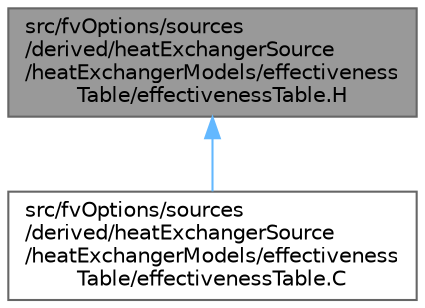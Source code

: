 digraph "src/fvOptions/sources/derived/heatExchangerSource/heatExchangerModels/effectivenessTable/effectivenessTable.H"
{
 // LATEX_PDF_SIZE
  bgcolor="transparent";
  edge [fontname=Helvetica,fontsize=10,labelfontname=Helvetica,labelfontsize=10];
  node [fontname=Helvetica,fontsize=10,shape=box,height=0.2,width=0.4];
  Node1 [id="Node000001",label="src/fvOptions/sources\l/derived/heatExchangerSource\l/heatExchangerModels/effectiveness\lTable/effectivenessTable.H",height=0.2,width=0.4,color="gray40", fillcolor="grey60", style="filled", fontcolor="black",tooltip=" "];
  Node1 -> Node2 [id="edge1_Node000001_Node000002",dir="back",color="steelblue1",style="solid",tooltip=" "];
  Node2 [id="Node000002",label="src/fvOptions/sources\l/derived/heatExchangerSource\l/heatExchangerModels/effectiveness\lTable/effectivenessTable.C",height=0.2,width=0.4,color="grey40", fillcolor="white", style="filled",URL="$effectivenessTable_8C.html",tooltip=" "];
}
